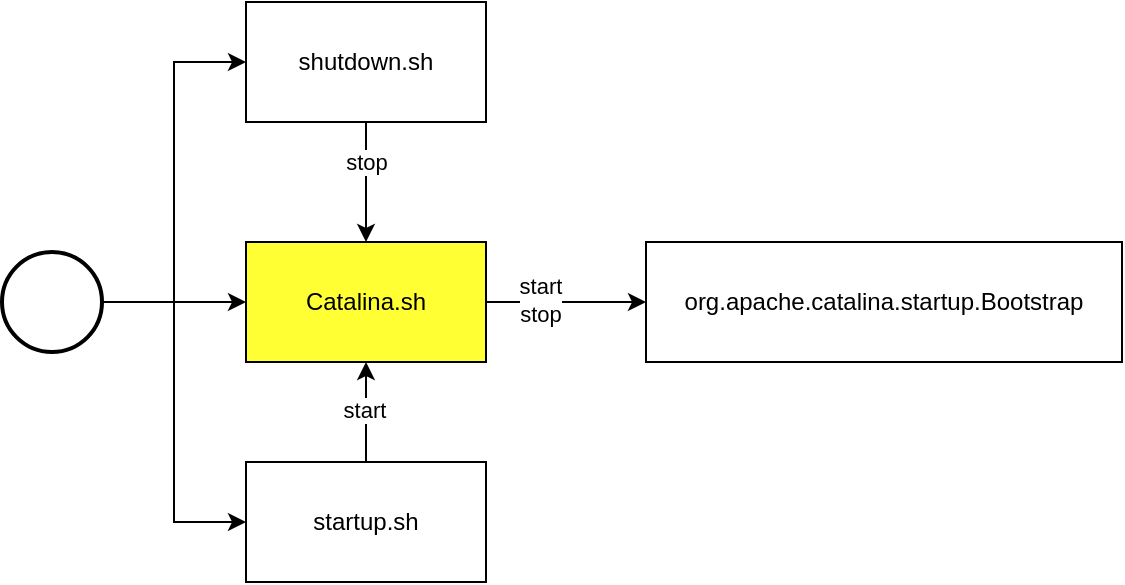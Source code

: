 <mxfile version="21.7.0" type="github">
  <diagram name="Page-1" id="6tE4ANxdIw06qt1irSHT">
    <mxGraphModel dx="724" dy="396" grid="1" gridSize="10" guides="1" tooltips="1" connect="1" arrows="1" fold="1" page="1" pageScale="1" pageWidth="583" pageHeight="827" math="0" shadow="0">
      <root>
        <mxCell id="0" />
        <mxCell id="1" parent="0" />
        <mxCell id="WPbEGxvauGx3uCMV9n2Q-3" value="" style="edgeStyle=orthogonalEdgeStyle;rounded=0;orthogonalLoop=1;jettySize=auto;html=1;" parent="1" source="WPbEGxvauGx3uCMV9n2Q-1" target="WPbEGxvauGx3uCMV9n2Q-2" edge="1">
          <mxGeometry relative="1" as="geometry" />
        </mxCell>
        <mxCell id="WPbEGxvauGx3uCMV9n2Q-10" value="start&lt;br&gt;stop" style="edgeLabel;html=1;align=center;verticalAlign=middle;resizable=0;points=[];" parent="WPbEGxvauGx3uCMV9n2Q-3" vertex="1" connectable="0">
          <mxGeometry x="-0.324" y="1" relative="1" as="geometry">
            <mxPoint as="offset" />
          </mxGeometry>
        </mxCell>
        <mxCell id="WPbEGxvauGx3uCMV9n2Q-1" value="Catalina.sh" style="rounded=0;whiteSpace=wrap;html=1;fillColor=#FFFF33;" parent="1" vertex="1">
          <mxGeometry x="134" y="150" width="120" height="60" as="geometry" />
        </mxCell>
        <mxCell id="WPbEGxvauGx3uCMV9n2Q-2" value="org.apache.catalina.startup.Bootstrap" style="whiteSpace=wrap;html=1;rounded=0;" parent="1" vertex="1">
          <mxGeometry x="334" y="150" width="238" height="60" as="geometry" />
        </mxCell>
        <mxCell id="WPbEGxvauGx3uCMV9n2Q-5" style="edgeStyle=orthogonalEdgeStyle;rounded=0;orthogonalLoop=1;jettySize=auto;html=1;exitX=0.5;exitY=0;exitDx=0;exitDy=0;entryX=0.5;entryY=1;entryDx=0;entryDy=0;" parent="1" source="WPbEGxvauGx3uCMV9n2Q-4" target="WPbEGxvauGx3uCMV9n2Q-1" edge="1">
          <mxGeometry relative="1" as="geometry" />
        </mxCell>
        <mxCell id="WPbEGxvauGx3uCMV9n2Q-11" value="start" style="edgeLabel;html=1;align=center;verticalAlign=middle;resizable=0;points=[];" parent="WPbEGxvauGx3uCMV9n2Q-5" vertex="1" connectable="0">
          <mxGeometry x="0.032" y="1" relative="1" as="geometry">
            <mxPoint as="offset" />
          </mxGeometry>
        </mxCell>
        <mxCell id="WPbEGxvauGx3uCMV9n2Q-4" value="startup.sh" style="rounded=0;whiteSpace=wrap;html=1;" parent="1" vertex="1">
          <mxGeometry x="134" y="260" width="120" height="60" as="geometry" />
        </mxCell>
        <mxCell id="WPbEGxvauGx3uCMV9n2Q-7" style="edgeStyle=orthogonalEdgeStyle;rounded=0;orthogonalLoop=1;jettySize=auto;html=1;exitX=1;exitY=0.5;exitDx=0;exitDy=0;exitPerimeter=0;entryX=0;entryY=0.5;entryDx=0;entryDy=0;" parent="1" source="WPbEGxvauGx3uCMV9n2Q-6" target="WPbEGxvauGx3uCMV9n2Q-1" edge="1">
          <mxGeometry relative="1" as="geometry" />
        </mxCell>
        <mxCell id="WPbEGxvauGx3uCMV9n2Q-8" style="edgeStyle=orthogonalEdgeStyle;rounded=0;orthogonalLoop=1;jettySize=auto;html=1;exitX=1;exitY=0.5;exitDx=0;exitDy=0;exitPerimeter=0;entryX=0;entryY=0.5;entryDx=0;entryDy=0;" parent="1" source="WPbEGxvauGx3uCMV9n2Q-6" target="WPbEGxvauGx3uCMV9n2Q-4" edge="1">
          <mxGeometry relative="1" as="geometry" />
        </mxCell>
        <mxCell id="WPbEGxvauGx3uCMV9n2Q-15" style="edgeStyle=orthogonalEdgeStyle;rounded=0;orthogonalLoop=1;jettySize=auto;html=1;exitX=1;exitY=0.5;exitDx=0;exitDy=0;exitPerimeter=0;entryX=0;entryY=0.5;entryDx=0;entryDy=0;" parent="1" source="WPbEGxvauGx3uCMV9n2Q-6" target="WPbEGxvauGx3uCMV9n2Q-12" edge="1">
          <mxGeometry relative="1" as="geometry" />
        </mxCell>
        <mxCell id="WPbEGxvauGx3uCMV9n2Q-6" value="" style="strokeWidth=2;html=1;shape=mxgraph.flowchart.start_2;whiteSpace=wrap;" parent="1" vertex="1">
          <mxGeometry x="12" y="155" width="50" height="50" as="geometry" />
        </mxCell>
        <mxCell id="WPbEGxvauGx3uCMV9n2Q-13" style="edgeStyle=orthogonalEdgeStyle;rounded=0;orthogonalLoop=1;jettySize=auto;html=1;exitX=0.5;exitY=1;exitDx=0;exitDy=0;entryX=0.5;entryY=0;entryDx=0;entryDy=0;" parent="1" source="WPbEGxvauGx3uCMV9n2Q-12" target="WPbEGxvauGx3uCMV9n2Q-1" edge="1">
          <mxGeometry relative="1" as="geometry" />
        </mxCell>
        <mxCell id="WPbEGxvauGx3uCMV9n2Q-14" value="stop" style="edgeLabel;html=1;align=center;verticalAlign=middle;resizable=0;points=[];" parent="WPbEGxvauGx3uCMV9n2Q-13" vertex="1" connectable="0">
          <mxGeometry x="-0.345" relative="1" as="geometry">
            <mxPoint as="offset" />
          </mxGeometry>
        </mxCell>
        <mxCell id="WPbEGxvauGx3uCMV9n2Q-12" value="shutdown.sh" style="rounded=0;whiteSpace=wrap;html=1;" parent="1" vertex="1">
          <mxGeometry x="134" y="30" width="120" height="60" as="geometry" />
        </mxCell>
      </root>
    </mxGraphModel>
  </diagram>
</mxfile>
